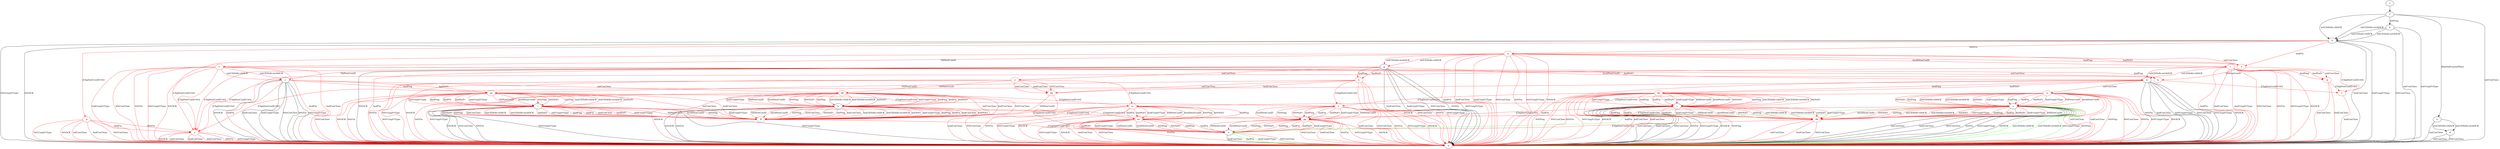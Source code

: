digraph "" {
	b -> a	[key=0,
		label="0rttFin "];
	b -> a	[key=1,
		label="0rttUnxpFrType "];
	b -> a	[key=2,
		label="0rttACK "];
	ee	[color=red];
	b -> ee	[key=0,
		color=red,
		label="[ChgDestConID-Ori] "];
	ff	[color=red];
	b -> ff	[key=0,
		color=red,
		label="initPing "];
	b -> ff	[key=1,
		color=red,
		label="initConClose "];
	b -> ff	[key=2,
		color=red,
		label="initCltHello-vldACK "];
	b -> ff	[key=3,
		color=red,
		label="initCltHello-invldACK "];
	b -> ff	[key=4,
		color=red,
		label="initNoFr "];
	b -> ff	[key=5,
		color=red,
		label="initUnxpFrType "];
	b -> ff	[key=6,
		color=red,
		label="hndPing "];
	b -> ff	[key=7,
		color=red,
		label="hndFin "];
	b -> ff	[key=8,
		color=red,
		label="hndConClose "];
	b -> ff	[key=9,
		color=red,
		label="hndNoFr "];
	b -> ff	[key=10,
		color=red,
		label="hndUnxpFrType "];
	b -> ff	[key=11,
		color=red,
		label="VldNewConID "];
	b -> ff	[key=12,
		color=red,
		label="InvldNewConID "];
	b -> ff	[key=13,
		color=red,
		label="0rttPing "];
	b -> ff	[key=14,
		color=red,
		label="0rttConClose "];
	b -> ff	[key=15,
		color=red,
		label="0rttNoFr "];
	c -> a	[key=0,
		label="hndConClose "];
	c -> a	[key=1,
		label="hndUnxpFrType "];
	c -> a	[key=2,
		label="0rttConClose "];
	c -> a	[key=3,
		label="0rttFin "];
	c -> a	[key=4,
		label="0rttUnxpFrType "];
	c -> a	[key=5,
		label="0rttACK "];
	c -> a	[key=6,
		color=red,
		label="hndFin "];
	s	[color=red];
	c -> s	[key=0,
		color=red,
		label="[ChgDestConID-Ori] "];
	aa	[color=red];
	c -> aa	[key=0,
		color=red,
		label="hndPing "];
	c -> aa	[key=1,
		color=red,
		label="hndNoFr "];
	dd	[color=red];
	c -> dd	[key=0,
		color=red,
		label="initConClose "];
	d -> a	[key=0,
		label="initConClose "];
	d -> a	[key=1,
		label="0rttConClose "];
	e -> a	[key=0,
		label="hndConClose "];
	e -> a	[key=1,
		color=green,
		label="hndFin "];
	e -> a	[key=2,
		color=green,
		label="hndUnxpFrType "];
	e -> a	[key=3,
		color=red,
		label="0rttConClose "];
	f -> a	[key=0,
		label="initConClose "];
	f -> h	[key=0,
		label="initCltHello-vldACK "];
	f -> h	[key=1,
		label="initCltHello-invldACK "];
	f -> k	[key=0,
		label="initPing "];
	f -> n	[key=0,
		label="[RmPadFrmInitPkts] "];
	g -> a	[key=0,
		label="hndConClose "];
	g -> a	[key=1,
		label="hndUnxpFrType "];
	g -> a	[key=2,
		label="0rttConClose "];
	g -> a	[key=3,
		label="0rttFin "];
	g -> a	[key=4,
		label="0rttUnxpFrType "];
	g -> a	[key=5,
		label="0rttACK "];
	g -> a	[key=6,
		color=red,
		label="hndFin "];
	g -> c	[key=0,
		color=red,
		label="VldNewConID "];
	g -> m	[key=0,
		color=red,
		label="InvldNewConID "];
	g -> s	[key=0,
		color=red,
		label="[ChgDestConID-Ori] "];
	x	[color=red];
	g -> x	[key=0,
		color=red,
		label="hndPing "];
	g -> x	[key=1,
		color=red,
		label="hndNoFr "];
	y	[color=red];
	g -> y	[key=0,
		color=red,
		label="initConClose "];
	h -> a	[key=0,
		label="hndConClose "];
	h -> a	[key=1,
		label="hndUnxpFrType "];
	h -> a	[key=2,
		label="0rttConClose "];
	h -> a	[key=3,
		label="0rttUnxpFrType "];
	h -> a	[key=4,
		label="0rttACK "];
	p	[color=red];
	h -> p	[key=0,
		color=red,
		label="[ChgDestConID-Ori] "];
	q	[color=red];
	h -> q	[key=0,
		color=red,
		label="0rttFin "];
	r	[color=red];
	h -> r	[key=0,
		color=red,
		label="hndFin "];
	i -> a	[key=0,
		label="0rttConClose "];
	i -> a	[key=1,
		label="0rttFin "];
	i -> a	[key=2,
		label="0rttUnxpFrType "];
	i -> a	[key=3,
		label="0rttACK "];
	i -> ff	[key=0,
		color=red,
		label="initPing "];
	i -> ff	[key=1,
		color=red,
		label="initConClose "];
	i -> ff	[key=2,
		color=red,
		label="initCltHello-vldACK "];
	i -> ff	[key=3,
		color=red,
		label="initCltHello-invldACK "];
	i -> ff	[key=4,
		color=red,
		label="initNoFr "];
	i -> ff	[key=5,
		color=red,
		label="initUnxpFrType "];
	i -> ff	[key=6,
		color=red,
		label="hndPing "];
	i -> ff	[key=7,
		color=red,
		label="hndFin "];
	i -> ff	[key=8,
		color=red,
		label="hndConClose "];
	i -> ff	[key=9,
		color=red,
		label="hndNoFr "];
	i -> ff	[key=10,
		color=red,
		label="hndUnxpFrType "];
	i -> ff	[key=11,
		color=red,
		label="VldNewConID "];
	i -> ff	[key=12,
		color=red,
		label="InvldNewConID "];
	i -> ff	[key=13,
		color=red,
		label="0rttPing "];
	i -> ff	[key=14,
		color=red,
		label="0rttNoFr "];
	gg	[color=red];
	i -> gg	[key=0,
		color=red,
		label="[ChgDestConID-Ori] "];
	j -> a	[key=0,
		label="initConClose "];
	j -> a	[key=1,
		label="hndConClose "];
	j -> a	[key=2,
		label="0rttConClose "];
	j -> a	[key=3,
		label="0rttFin "];
	j -> a	[key=4,
		label="0rttUnxpFrType "];
	j -> a	[key=5,
		label="0rttACK "];
	j -> a	[key=6,
		color=red,
		label="0rttPing "];
	j -> gg	[key=0,
		color=red,
		label="[ChgDestConID-Ori] "];
	kk	[color=red];
	j -> kk	[key=0,
		color=red,
		label="initPing "];
	j -> kk	[key=1,
		color=red,
		label="initCltHello-vldACK "];
	j -> kk	[key=2,
		color=red,
		label="initCltHello-invldACK "];
	j -> kk	[key=3,
		color=red,
		label="initNoFr "];
	j -> kk	[key=4,
		color=red,
		label="initUnxpFrType "];
	j -> kk	[key=5,
		color=red,
		label="hndPing "];
	j -> kk	[key=6,
		color=red,
		label="hndFin "];
	j -> kk	[key=7,
		color=red,
		label="hndNoFr "];
	j -> kk	[key=8,
		color=red,
		label="hndUnxpFrType "];
	j -> kk	[key=9,
		color=red,
		label="VldNewConID "];
	j -> kk	[key=10,
		color=red,
		label="InvldNewConID "];
	j -> kk	[key=11,
		color=red,
		label="0rttNoFr "];
	k -> a	[key=0,
		label="initConClose "];
	k -> a	[key=1,
		label="initUnxpFrType "];
	k -> h	[key=0,
		label="initCltHello-vldACK "];
	k -> h	[key=1,
		label="initCltHello-invldACK "];
	l -> f	[key=0];
	m -> a	[key=0,
		label="hndConClose "];
	m -> a	[key=1,
		label="hndUnxpFrType "];
	m -> a	[key=2,
		label="0rttConClose "];
	m -> a	[key=3,
		label="0rttFin "];
	m -> a	[key=4,
		label="0rttUnxpFrType "];
	m -> a	[key=5,
		label="0rttACK "];
	m -> a	[key=6,
		color=red,
		label="hndFin "];
	m -> s	[key=0,
		color=red,
		label="[ChgDestConID-Ori] "];
	hh	[color=red];
	m -> hh	[key=0,
		color=red,
		label="hndPing "];
	m -> hh	[key=1,
		color=red,
		label="hndNoFr "];
	ii	[color=red];
	m -> ii	[key=0,
		color=red,
		label="initConClose "];
	n -> a	[key=0,
		label="initConClose "];
	n -> d	[key=0,
		label="initCltHello-vldACK "];
	n -> d	[key=1,
		label="initCltHello-invldACK "];
	o -> a	[key=0,
		label="initConClose "];
	o -> a	[key=1,
		label="hndConClose "];
	o -> a	[key=2,
		label="0rttConClose "];
	o -> a	[key=3,
		label="0rttFin "];
	o -> a	[key=4,
		label="0rttUnxpFrType "];
	o -> a	[key=5,
		label="0rttACK "];
	o -> a	[key=6,
		color=green,
		label="initCltHello-vldACK "];
	o -> a	[key=7,
		color=green,
		label="initCltHello-invldACK "];
	o -> a	[key=8,
		color=green,
		label="initUnxpFrType "];
	o -> a	[key=9,
		color=red,
		label="0rttPing "];
	o -> e	[key=0,
		color=green,
		label="hndFin "];
	o -> ee	[key=0,
		color=red,
		label="[ChgDestConID-Ori] "];
	o -> kk	[key=0,
		color=red,
		label="initPing "];
	o -> kk	[key=1,
		color=red,
		label="initCltHello-vldACK "];
	o -> kk	[key=2,
		color=red,
		label="initCltHello-invldACK "];
	o -> kk	[key=3,
		color=red,
		label="initNoFr "];
	o -> kk	[key=4,
		color=red,
		label="initUnxpFrType "];
	o -> kk	[key=5,
		color=red,
		label="hndPing "];
	o -> kk	[key=6,
		color=red,
		label="hndFin "];
	o -> kk	[key=7,
		color=red,
		label="hndNoFr "];
	o -> kk	[key=8,
		color=red,
		label="hndUnxpFrType "];
	o -> kk	[key=9,
		color=red,
		label="VldNewConID "];
	o -> kk	[key=10,
		color=red,
		label="InvldNewConID "];
	o -> kk	[key=11,
		color=red,
		label="0rttNoFr "];
	p -> a	[key=0,
		color=red,
		label="initConClose "];
	p -> a	[key=1,
		color=red,
		label="hndConClose "];
	p -> a	[key=2,
		color=red,
		label="0rttConClose "];
	p -> a	[key=3,
		color=red,
		label="0rttUnxpFrType "];
	p -> a	[key=4,
		color=red,
		label="0rttACK "];
	p -> s	[key=0,
		color=red,
		label="hndFin "];
	p -> s	[key=1,
		color=red,
		label="0rttFin "];
	q -> a	[key=0,
		color=red,
		label="hndFin "];
	q -> a	[key=1,
		color=red,
		label="hndConClose "];
	q -> a	[key=2,
		color=red,
		label="hndUnxpFrType "];
	q -> a	[key=3,
		color=red,
		label="0rttConClose "];
	q -> a	[key=4,
		color=red,
		label="0rttFin "];
	q -> a	[key=5,
		color=red,
		label="0rttUnxpFrType "];
	q -> a	[key=6,
		color=red,
		label="0rttACK "];
	q -> g	[key=0,
		color=red,
		label="initCltHello-vldACK "];
	q -> g	[key=1,
		color=red,
		label="initCltHello-invldACK "];
	q -> r	[key=0,
		color=red,
		label="initConClose "];
	q -> r	[key=1,
		color=red,
		label="hndPing "];
	q -> r	[key=2,
		color=red,
		label="hndNoFr "];
	q -> s	[key=0,
		color=red,
		label="[ChgDestConID-Ori] "];
	t	[color=red];
	q -> t	[key=0,
		color=red,
		label="InvldNewConID "];
	u	[color=red];
	q -> u	[key=0,
		color=red,
		label="VldNewConID "];
	v	[color=red];
	r -> v	[key=0,
		color=red,
		label="[ChgDestConID-Ori] "];
	w	[color=red];
	r -> w	[key=0,
		color=red,
		label="VldNewConID "];
	s -> a	[key=0,
		color=red,
		label="initConClose "];
	s -> a	[key=1,
		color=red,
		label="hndConClose "];
	s -> a	[key=2,
		color=red,
		label="0rttConClose "];
	s -> a	[key=3,
		color=red,
		label="0rttFin "];
	s -> a	[key=4,
		color=red,
		label="0rttUnxpFrType "];
	s -> a	[key=5,
		color=red,
		label="0rttACK "];
	t -> a	[key=0,
		color=red,
		label="hndFin "];
	t -> a	[key=1,
		color=red,
		label="hndConClose "];
	t -> a	[key=2,
		color=red,
		label="hndUnxpFrType "];
	t -> a	[key=3,
		color=red,
		label="0rttConClose "];
	t -> a	[key=4,
		color=red,
		label="0rttFin "];
	t -> a	[key=5,
		color=red,
		label="0rttUnxpFrType "];
	t -> a	[key=6,
		color=red,
		label="0rttACK "];
	t -> m	[key=0,
		color=red,
		label="initCltHello-vldACK "];
	t -> m	[key=1,
		color=red,
		label="initCltHello-invldACK "];
	t -> s	[key=0,
		color=red,
		label="[ChgDestConID-Ori] "];
	jj	[color=red];
	t -> jj	[key=0,
		color=red,
		label="initConClose "];
	t -> jj	[key=1,
		color=red,
		label="hndPing "];
	t -> jj	[key=2,
		color=red,
		label="hndNoFr "];
	u -> a	[key=0,
		color=red,
		label="hndFin "];
	u -> a	[key=1,
		color=red,
		label="hndConClose "];
	u -> a	[key=2,
		color=red,
		label="hndUnxpFrType "];
	u -> a	[key=3,
		color=red,
		label="0rttConClose "];
	u -> a	[key=4,
		color=red,
		label="0rttFin "];
	u -> a	[key=5,
		color=red,
		label="0rttUnxpFrType "];
	u -> a	[key=6,
		color=red,
		label="0rttACK "];
	u -> c	[key=0,
		color=red,
		label="initCltHello-vldACK "];
	u -> c	[key=1,
		color=red,
		label="initCltHello-invldACK "];
	u -> s	[key=0,
		color=red,
		label="[ChgDestConID-Ori] "];
	u -> w	[key=0,
		color=red,
		label="initConClose "];
	u -> w	[key=1,
		color=red,
		label="hndPing "];
	u -> w	[key=2,
		color=red,
		label="hndNoFr "];
	v -> a	[key=0,
		color=red,
		label="hndConClose "];
	w -> v	[key=0,
		color=red,
		label="[ChgDestConID-Ori] "];
	x -> a	[key=0,
		color=red,
		label="0rttConClose "];
	x -> a	[key=1,
		color=red,
		label="0rttFin "];
	x -> a	[key=2,
		color=red,
		label="0rttUnxpFrType "];
	x -> a	[key=3,
		color=red,
		label="0rttACK "];
	z	[color=red];
	x -> z	[key=0,
		color=red,
		label="[ChgDestConID-Ori] "];
	x -> aa	[key=0,
		color=red,
		label="VldNewConID "];
	bb	[color=red];
	x -> bb	[key=0,
		color=red,
		label="initConClose "];
	x -> bb	[key=1,
		color=red,
		label="hndConClose "];
	y -> a	[key=0,
		color=red,
		label="0rttFin "];
	y -> a	[key=1,
		color=red,
		label="0rttUnxpFrType "];
	y -> a	[key=2,
		color=red,
		label="0rttACK "];
	y -> bb	[key=0,
		color=red,
		label="initConClose "];
	y -> bb	[key=1,
		color=red,
		label="hndConClose "];
	y -> bb	[key=2,
		color=red,
		label="0rttConClose "];
	cc	[color=red];
	y -> cc	[key=0,
		color=red,
		label="[ChgDestConID-Ori] "];
	y -> dd	[key=0,
		color=red,
		label="VldNewConID "];
	z -> a	[key=0,
		color=red,
		label="hndConClose "];
	z -> a	[key=1,
		color=red,
		label="0rttConClose "];
	z -> a	[key=2,
		color=red,
		label="0rttFin "];
	z -> a	[key=3,
		color=red,
		label="0rttUnxpFrType "];
	z -> a	[key=4,
		color=red,
		label="0rttACK "];
	z -> gg	[key=0,
		color=red,
		label="hndPing "];
	z -> gg	[key=1,
		color=red,
		label="hndFin "];
	z -> gg	[key=2,
		color=red,
		label="hndNoFr "];
	z -> gg	[key=3,
		color=red,
		label="hndUnxpFrType "];
	z -> gg	[key=4,
		color=red,
		label="VldNewConID "];
	z -> gg	[key=5,
		color=red,
		label="InvldNewConID "];
	z -> gg	[key=6,
		color=red,
		label="0rttPing "];
	z -> gg	[key=7,
		color=red,
		label="0rttNoFr "];
	aa -> a	[key=0,
		color=red,
		label="0rttConClose "];
	aa -> a	[key=1,
		color=red,
		label="0rttFin "];
	aa -> a	[key=2,
		color=red,
		label="0rttUnxpFrType "];
	aa -> a	[key=3,
		color=red,
		label="0rttACK "];
	aa -> i	[key=0,
		color=red,
		label="initPing "];
	aa -> i	[key=1,
		color=red,
		label="initCltHello-vldACK "];
	aa -> i	[key=2,
		color=red,
		label="initCltHello-invldACK "];
	aa -> i	[key=3,
		color=red,
		label="initNoFr "];
	aa -> i	[key=4,
		color=red,
		label="initUnxpFrType "];
	aa -> i	[key=5,
		color=red,
		label="hndPing "];
	aa -> i	[key=6,
		color=red,
		label="hndFin "];
	aa -> i	[key=7,
		color=red,
		label="hndNoFr "];
	aa -> i	[key=8,
		color=red,
		label="hndUnxpFrType "];
	aa -> i	[key=9,
		color=red,
		label="VldNewConID "];
	aa -> i	[key=10,
		color=red,
		label="InvldNewConID "];
	aa -> i	[key=11,
		color=red,
		label="0rttPing "];
	aa -> i	[key=12,
		color=red,
		label="0rttNoFr "];
	aa -> z	[key=0,
		color=red,
		label="[ChgDestConID-Ori] "];
	aa -> ff	[key=0,
		color=red,
		label="initConClose "];
	aa -> ff	[key=1,
		color=red,
		label="hndConClose "];
	bb -> e	[key=0,
		color=red,
		label="[ChgDestConID-Ori] "];
	bb -> ff	[key=0,
		color=red,
		label="VldNewConID "];
	cc -> a	[key=0,
		color=red,
		label="hndConClose "];
	cc -> a	[key=1,
		color=red,
		label="0rttConClose "];
	cc -> a	[key=2,
		color=red,
		label="0rttFin "];
	cc -> a	[key=3,
		color=red,
		label="0rttUnxpFrType "];
	cc -> a	[key=4,
		color=red,
		label="0rttACK "];
	cc -> ee	[key=0,
		color=red,
		label="hndPing "];
	cc -> ee	[key=1,
		color=red,
		label="hndFin "];
	cc -> ee	[key=2,
		color=red,
		label="hndNoFr "];
	cc -> ee	[key=3,
		color=red,
		label="hndUnxpFrType "];
	cc -> ee	[key=4,
		color=red,
		label="VldNewConID "];
	cc -> ee	[key=5,
		color=red,
		label="InvldNewConID "];
	cc -> ee	[key=6,
		color=red,
		label="0rttPing "];
	cc -> ee	[key=7,
		color=red,
		label="0rttNoFr "];
	dd -> a	[key=0,
		color=red,
		label="0rttFin "];
	dd -> a	[key=1,
		color=red,
		label="0rttUnxpFrType "];
	dd -> a	[key=2,
		color=red,
		label="0rttACK "];
	dd -> b	[key=0,
		color=red,
		label="initPing "];
	dd -> b	[key=1,
		color=red,
		label="initCltHello-vldACK "];
	dd -> b	[key=2,
		color=red,
		label="initCltHello-invldACK "];
	dd -> b	[key=3,
		color=red,
		label="initNoFr "];
	dd -> b	[key=4,
		color=red,
		label="initUnxpFrType "];
	dd -> b	[key=5,
		color=red,
		label="hndPing "];
	dd -> b	[key=6,
		color=red,
		label="hndFin "];
	dd -> b	[key=7,
		color=red,
		label="hndNoFr "];
	dd -> b	[key=8,
		color=red,
		label="hndUnxpFrType "];
	dd -> b	[key=9,
		color=red,
		label="VldNewConID "];
	dd -> b	[key=10,
		color=red,
		label="InvldNewConID "];
	dd -> b	[key=11,
		color=red,
		label="0rttPing "];
	dd -> b	[key=12,
		color=red,
		label="0rttNoFr "];
	dd -> cc	[key=0,
		color=red,
		label="[ChgDestConID-Ori] "];
	dd -> ff	[key=0,
		color=red,
		label="initConClose "];
	dd -> ff	[key=1,
		color=red,
		label="hndConClose "];
	dd -> ff	[key=2,
		color=red,
		label="0rttConClose "];
	ee -> a	[key=0,
		color=red,
		label="hndConClose "];
	ee -> a	[key=1,
		color=red,
		label="0rttConClose "];
	ee -> a	[key=2,
		color=red,
		label="0rttFin "];
	ee -> a	[key=3,
		color=red,
		label="0rttUnxpFrType "];
	ee -> a	[key=4,
		color=red,
		label="0rttACK "];
	ee -> e	[key=0,
		color=red,
		label="hndPing "];
	ee -> e	[key=1,
		color=red,
		label="hndFin "];
	ee -> e	[key=2,
		color=red,
		label="hndNoFr "];
	ee -> e	[key=3,
		color=red,
		label="hndUnxpFrType "];
	ee -> e	[key=4,
		color=red,
		label="VldNewConID "];
	ee -> e	[key=5,
		color=red,
		label="InvldNewConID "];
	ee -> e	[key=6,
		color=red,
		label="0rttPing "];
	ee -> e	[key=7,
		color=red,
		label="0rttNoFr "];
	ff -> e	[key=0,
		color=red,
		label="[ChgDestConID-Ori] "];
	gg -> a	[key=0,
		color=red,
		label="hndConClose "];
	gg -> a	[key=1,
		color=red,
		label="0rttConClose "];
	gg -> a	[key=2,
		color=red,
		label="0rttFin "];
	gg -> a	[key=3,
		color=red,
		label="0rttUnxpFrType "];
	gg -> a	[key=4,
		color=red,
		label="0rttACK "];
	gg -> e	[key=0,
		color=red,
		label="hndPing "];
	gg -> e	[key=1,
		color=red,
		label="hndFin "];
	gg -> e	[key=2,
		color=red,
		label="hndNoFr "];
	gg -> e	[key=3,
		color=red,
		label="hndUnxpFrType "];
	gg -> e	[key=4,
		color=red,
		label="VldNewConID "];
	gg -> e	[key=5,
		color=red,
		label="InvldNewConID "];
	gg -> e	[key=6,
		color=red,
		label="0rttPing "];
	gg -> e	[key=7,
		color=red,
		label="0rttNoFr "];
	hh -> a	[key=0,
		color=red,
		label="initConClose "];
	hh -> a	[key=1,
		color=red,
		label="hndConClose "];
	hh -> a	[key=2,
		color=red,
		label="0rttPing "];
	hh -> a	[key=3,
		color=red,
		label="0rttConClose "];
	hh -> a	[key=4,
		color=red,
		label="0rttFin "];
	hh -> a	[key=5,
		color=red,
		label="0rttUnxpFrType "];
	hh -> a	[key=6,
		color=red,
		label="0rttACK "];
	hh -> j	[key=0,
		color=red,
		label="initPing "];
	hh -> j	[key=1,
		color=red,
		label="initCltHello-vldACK "];
	hh -> j	[key=2,
		color=red,
		label="initCltHello-invldACK "];
	hh -> j	[key=3,
		color=red,
		label="initNoFr "];
	hh -> j	[key=4,
		color=red,
		label="initUnxpFrType "];
	hh -> j	[key=5,
		color=red,
		label="hndPing "];
	hh -> j	[key=6,
		color=red,
		label="hndFin "];
	hh -> j	[key=7,
		color=red,
		label="hndNoFr "];
	hh -> j	[key=8,
		color=red,
		label="hndUnxpFrType "];
	hh -> j	[key=9,
		color=red,
		label="VldNewConID "];
	hh -> j	[key=10,
		color=red,
		label="InvldNewConID "];
	hh -> j	[key=11,
		color=red,
		label="0rttNoFr "];
	hh -> z	[key=0,
		color=red,
		label="[ChgDestConID-Ori] "];
	ii -> a	[key=0,
		color=red,
		label="initConClose "];
	ii -> a	[key=1,
		color=red,
		label="hndConClose "];
	ii -> a	[key=2,
		color=red,
		label="0rttPing "];
	ii -> a	[key=3,
		color=red,
		label="0rttConClose "];
	ii -> a	[key=4,
		color=red,
		label="0rttFin "];
	ii -> a	[key=5,
		color=red,
		label="0rttUnxpFrType "];
	ii -> a	[key=6,
		color=red,
		label="0rttACK "];
	ii -> o	[key=0,
		color=red,
		label="initPing "];
	ii -> o	[key=1,
		color=red,
		label="initCltHello-vldACK "];
	ii -> o	[key=2,
		color=red,
		label="initCltHello-invldACK "];
	ii -> o	[key=3,
		color=red,
		label="initNoFr "];
	ii -> o	[key=4,
		color=red,
		label="initUnxpFrType "];
	ii -> o	[key=5,
		color=red,
		label="hndPing "];
	ii -> o	[key=6,
		color=red,
		label="hndFin "];
	ii -> o	[key=7,
		color=red,
		label="hndNoFr "];
	ii -> o	[key=8,
		color=red,
		label="hndUnxpFrType "];
	ii -> o	[key=9,
		color=red,
		label="VldNewConID "];
	ii -> o	[key=10,
		color=red,
		label="InvldNewConID "];
	ii -> o	[key=11,
		color=red,
		label="0rttNoFr "];
	ii -> cc	[key=0,
		color=red,
		label="[ChgDestConID-Ori] "];
	jj -> a	[key=0,
		color=red,
		label="initConClose "];
	jj -> a	[key=1,
		color=red,
		label="hndConClose "];
	jj -> v	[key=0,
		color=red,
		label="[ChgDestConID-Ori] "];
	kk -> a	[key=0,
		color=red,
		label="initConClose "];
	kk -> a	[key=1,
		color=red,
		label="hndConClose "];
	kk -> a	[key=2,
		color=red,
		label="0rttConClose "];
	kk -> e	[key=0,
		color=red,
		label="[ChgDestConID-Ori] "];
}
